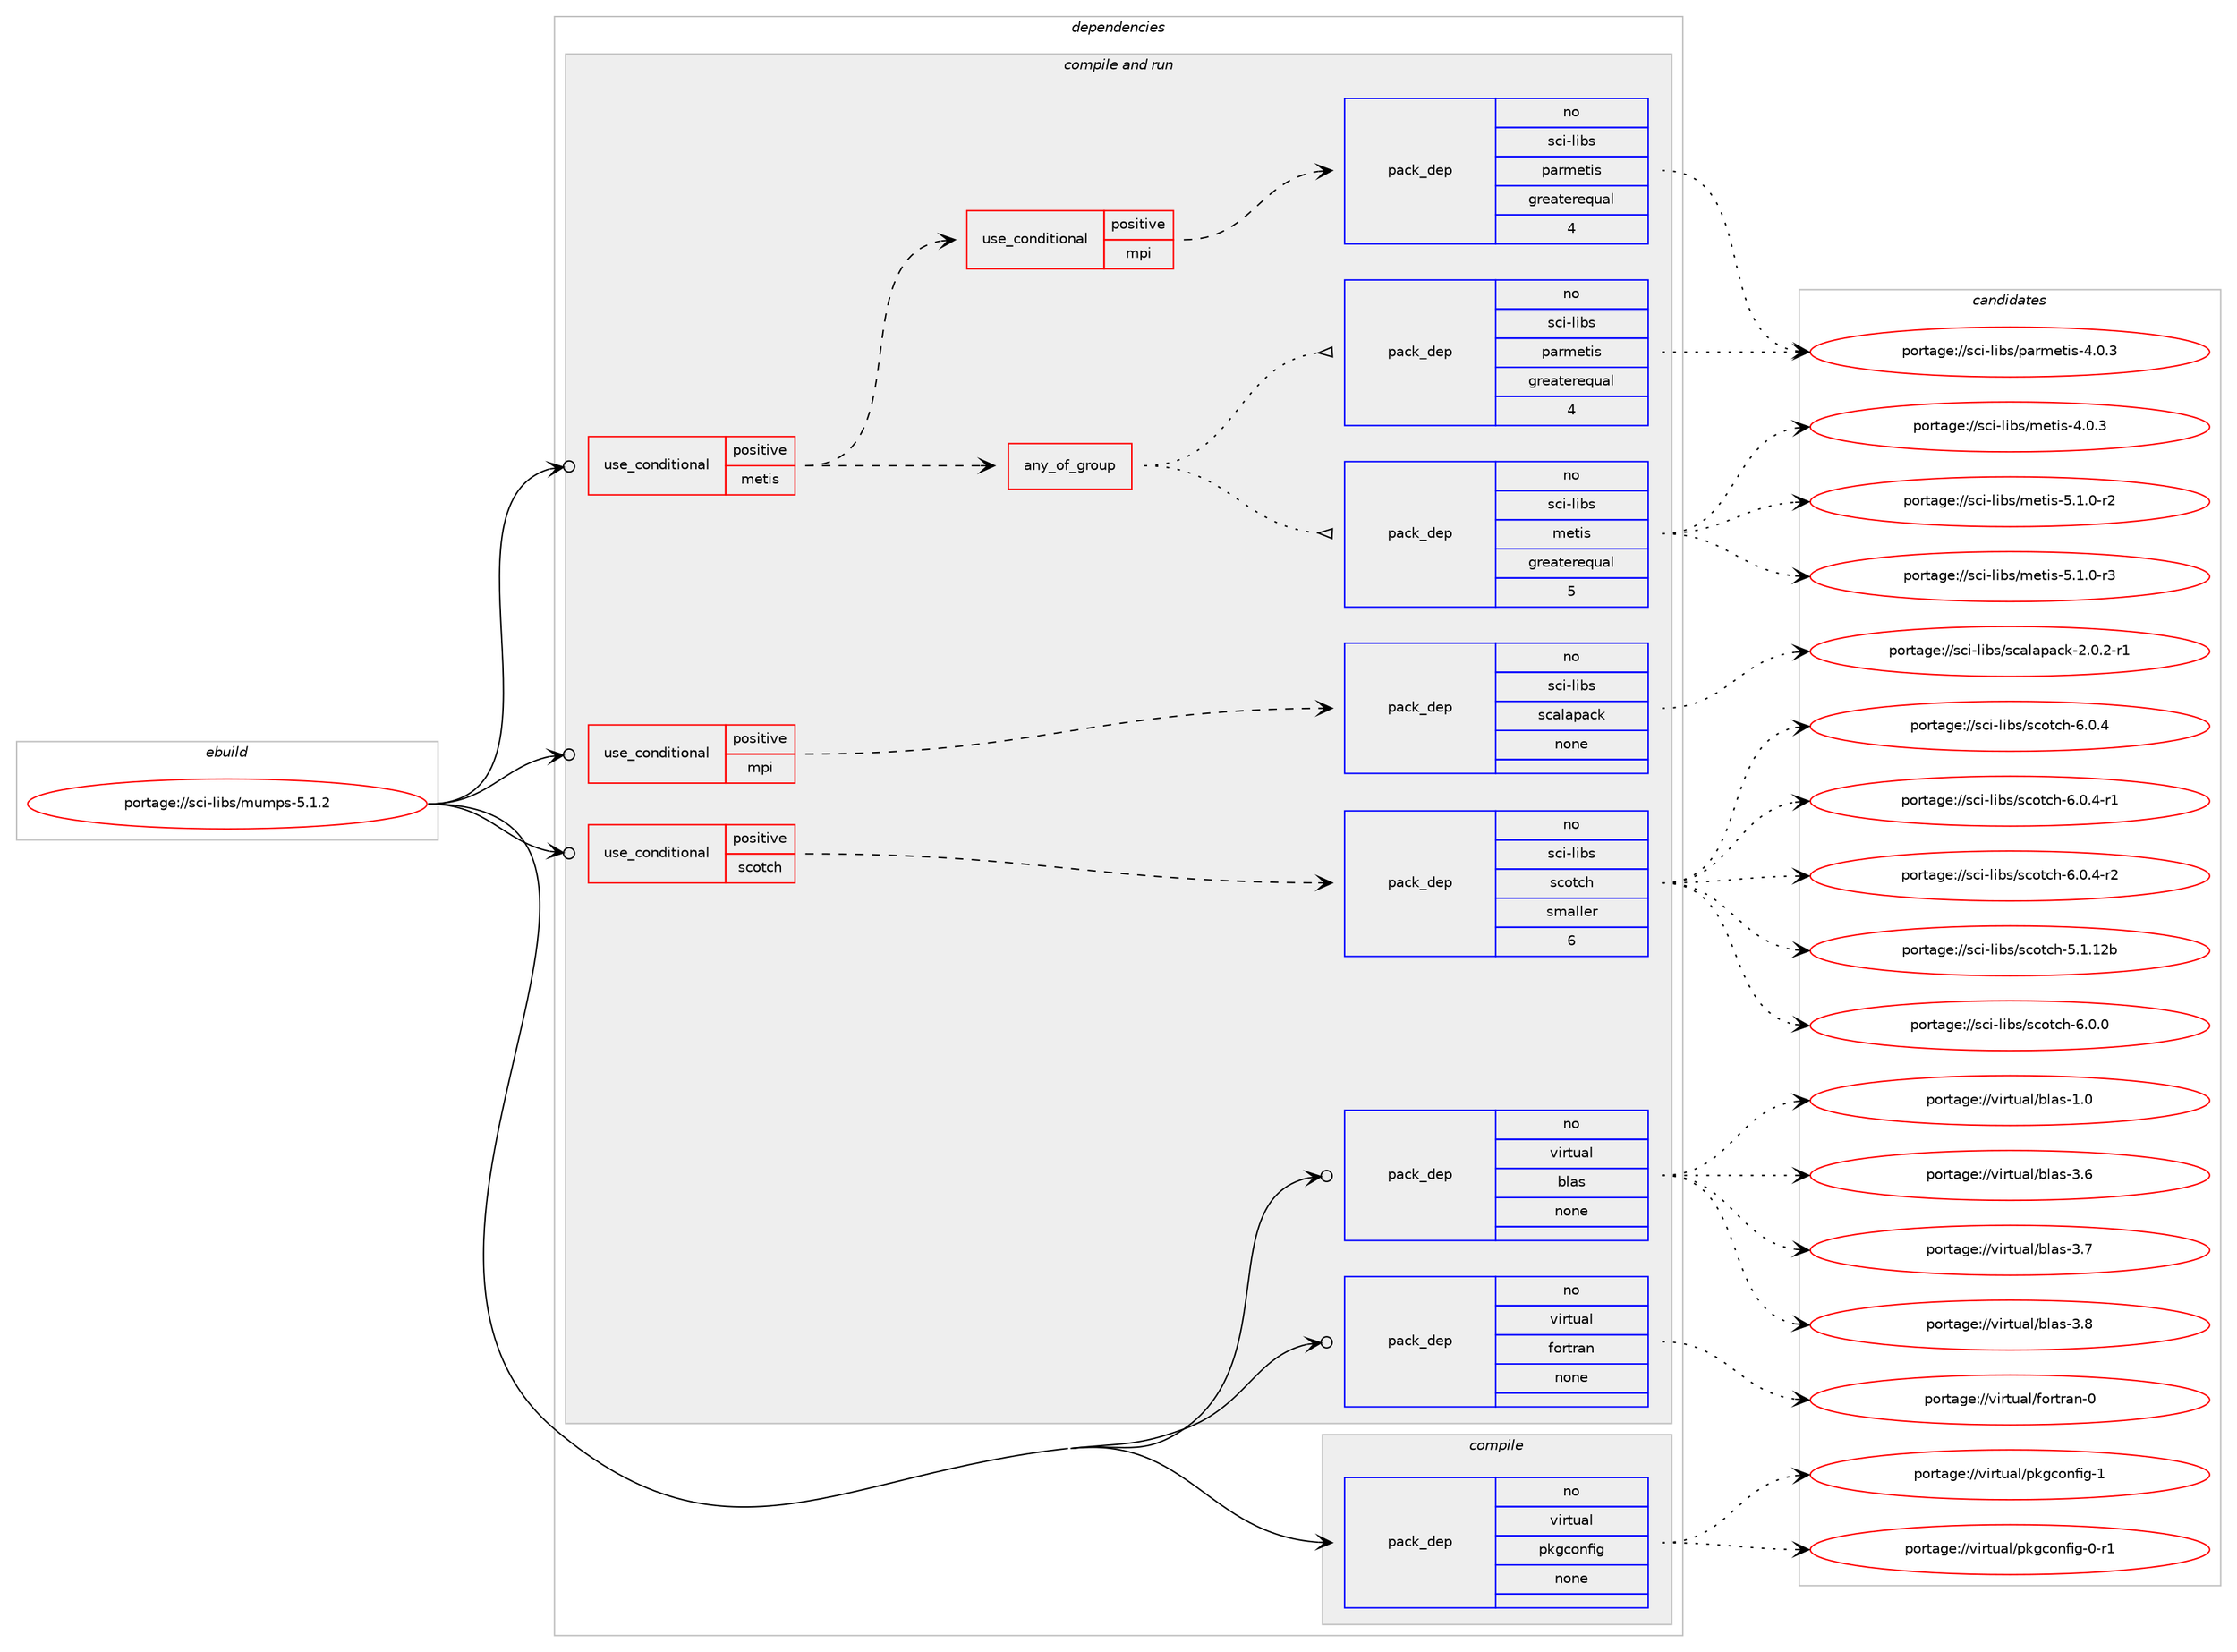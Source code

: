 digraph prolog {

# *************
# Graph options
# *************

newrank=true;
concentrate=true;
compound=true;
graph [rankdir=LR,fontname=Helvetica,fontsize=10,ranksep=1.5];#, ranksep=2.5, nodesep=0.2];
edge  [arrowhead=vee];
node  [fontname=Helvetica,fontsize=10];

# **********
# The ebuild
# **********

subgraph cluster_leftcol {
color=gray;
rank=same;
label=<<i>ebuild</i>>;
id [label="portage://sci-libs/mumps-5.1.2", color=red, width=4, href="../sci-libs/mumps-5.1.2.svg"];
}

# ****************
# The dependencies
# ****************

subgraph cluster_midcol {
color=gray;
label=<<i>dependencies</i>>;
subgraph cluster_compile {
fillcolor="#eeeeee";
style=filled;
label=<<i>compile</i>>;
subgraph pack287936 {
dependency391563 [label=<<TABLE BORDER="0" CELLBORDER="1" CELLSPACING="0" CELLPADDING="4" WIDTH="220"><TR><TD ROWSPAN="6" CELLPADDING="30">pack_dep</TD></TR><TR><TD WIDTH="110">no</TD></TR><TR><TD>virtual</TD></TR><TR><TD>pkgconfig</TD></TR><TR><TD>none</TD></TR><TR><TD></TD></TR></TABLE>>, shape=none, color=blue];
}
id:e -> dependency391563:w [weight=20,style="solid",arrowhead="vee"];
}
subgraph cluster_compileandrun {
fillcolor="#eeeeee";
style=filled;
label=<<i>compile and run</i>>;
subgraph cond96965 {
dependency391564 [label=<<TABLE BORDER="0" CELLBORDER="1" CELLSPACING="0" CELLPADDING="4"><TR><TD ROWSPAN="3" CELLPADDING="10">use_conditional</TD></TR><TR><TD>positive</TD></TR><TR><TD>metis</TD></TR></TABLE>>, shape=none, color=red];
subgraph any6458 {
dependency391565 [label=<<TABLE BORDER="0" CELLBORDER="1" CELLSPACING="0" CELLPADDING="4"><TR><TD CELLPADDING="10">any_of_group</TD></TR></TABLE>>, shape=none, color=red];subgraph pack287937 {
dependency391566 [label=<<TABLE BORDER="0" CELLBORDER="1" CELLSPACING="0" CELLPADDING="4" WIDTH="220"><TR><TD ROWSPAN="6" CELLPADDING="30">pack_dep</TD></TR><TR><TD WIDTH="110">no</TD></TR><TR><TD>sci-libs</TD></TR><TR><TD>metis</TD></TR><TR><TD>greaterequal</TD></TR><TR><TD>5</TD></TR></TABLE>>, shape=none, color=blue];
}
dependency391565:e -> dependency391566:w [weight=20,style="dotted",arrowhead="oinv"];
subgraph pack287938 {
dependency391567 [label=<<TABLE BORDER="0" CELLBORDER="1" CELLSPACING="0" CELLPADDING="4" WIDTH="220"><TR><TD ROWSPAN="6" CELLPADDING="30">pack_dep</TD></TR><TR><TD WIDTH="110">no</TD></TR><TR><TD>sci-libs</TD></TR><TR><TD>parmetis</TD></TR><TR><TD>greaterequal</TD></TR><TR><TD>4</TD></TR></TABLE>>, shape=none, color=blue];
}
dependency391565:e -> dependency391567:w [weight=20,style="dotted",arrowhead="oinv"];
}
dependency391564:e -> dependency391565:w [weight=20,style="dashed",arrowhead="vee"];
subgraph cond96966 {
dependency391568 [label=<<TABLE BORDER="0" CELLBORDER="1" CELLSPACING="0" CELLPADDING="4"><TR><TD ROWSPAN="3" CELLPADDING="10">use_conditional</TD></TR><TR><TD>positive</TD></TR><TR><TD>mpi</TD></TR></TABLE>>, shape=none, color=red];
subgraph pack287939 {
dependency391569 [label=<<TABLE BORDER="0" CELLBORDER="1" CELLSPACING="0" CELLPADDING="4" WIDTH="220"><TR><TD ROWSPAN="6" CELLPADDING="30">pack_dep</TD></TR><TR><TD WIDTH="110">no</TD></TR><TR><TD>sci-libs</TD></TR><TR><TD>parmetis</TD></TR><TR><TD>greaterequal</TD></TR><TR><TD>4</TD></TR></TABLE>>, shape=none, color=blue];
}
dependency391568:e -> dependency391569:w [weight=20,style="dashed",arrowhead="vee"];
}
dependency391564:e -> dependency391568:w [weight=20,style="dashed",arrowhead="vee"];
}
id:e -> dependency391564:w [weight=20,style="solid",arrowhead="odotvee"];
subgraph cond96967 {
dependency391570 [label=<<TABLE BORDER="0" CELLBORDER="1" CELLSPACING="0" CELLPADDING="4"><TR><TD ROWSPAN="3" CELLPADDING="10">use_conditional</TD></TR><TR><TD>positive</TD></TR><TR><TD>mpi</TD></TR></TABLE>>, shape=none, color=red];
subgraph pack287940 {
dependency391571 [label=<<TABLE BORDER="0" CELLBORDER="1" CELLSPACING="0" CELLPADDING="4" WIDTH="220"><TR><TD ROWSPAN="6" CELLPADDING="30">pack_dep</TD></TR><TR><TD WIDTH="110">no</TD></TR><TR><TD>sci-libs</TD></TR><TR><TD>scalapack</TD></TR><TR><TD>none</TD></TR><TR><TD></TD></TR></TABLE>>, shape=none, color=blue];
}
dependency391570:e -> dependency391571:w [weight=20,style="dashed",arrowhead="vee"];
}
id:e -> dependency391570:w [weight=20,style="solid",arrowhead="odotvee"];
subgraph cond96968 {
dependency391572 [label=<<TABLE BORDER="0" CELLBORDER="1" CELLSPACING="0" CELLPADDING="4"><TR><TD ROWSPAN="3" CELLPADDING="10">use_conditional</TD></TR><TR><TD>positive</TD></TR><TR><TD>scotch</TD></TR></TABLE>>, shape=none, color=red];
subgraph pack287941 {
dependency391573 [label=<<TABLE BORDER="0" CELLBORDER="1" CELLSPACING="0" CELLPADDING="4" WIDTH="220"><TR><TD ROWSPAN="6" CELLPADDING="30">pack_dep</TD></TR><TR><TD WIDTH="110">no</TD></TR><TR><TD>sci-libs</TD></TR><TR><TD>scotch</TD></TR><TR><TD>smaller</TD></TR><TR><TD>6</TD></TR></TABLE>>, shape=none, color=blue];
}
dependency391572:e -> dependency391573:w [weight=20,style="dashed",arrowhead="vee"];
}
id:e -> dependency391572:w [weight=20,style="solid",arrowhead="odotvee"];
subgraph pack287942 {
dependency391574 [label=<<TABLE BORDER="0" CELLBORDER="1" CELLSPACING="0" CELLPADDING="4" WIDTH="220"><TR><TD ROWSPAN="6" CELLPADDING="30">pack_dep</TD></TR><TR><TD WIDTH="110">no</TD></TR><TR><TD>virtual</TD></TR><TR><TD>blas</TD></TR><TR><TD>none</TD></TR><TR><TD></TD></TR></TABLE>>, shape=none, color=blue];
}
id:e -> dependency391574:w [weight=20,style="solid",arrowhead="odotvee"];
subgraph pack287943 {
dependency391575 [label=<<TABLE BORDER="0" CELLBORDER="1" CELLSPACING="0" CELLPADDING="4" WIDTH="220"><TR><TD ROWSPAN="6" CELLPADDING="30">pack_dep</TD></TR><TR><TD WIDTH="110">no</TD></TR><TR><TD>virtual</TD></TR><TR><TD>fortran</TD></TR><TR><TD>none</TD></TR><TR><TD></TD></TR></TABLE>>, shape=none, color=blue];
}
id:e -> dependency391575:w [weight=20,style="solid",arrowhead="odotvee"];
}
subgraph cluster_run {
fillcolor="#eeeeee";
style=filled;
label=<<i>run</i>>;
}
}

# **************
# The candidates
# **************

subgraph cluster_choices {
rank=same;
color=gray;
label=<<i>candidates</i>>;

subgraph choice287936 {
color=black;
nodesep=1;
choiceportage11810511411611797108471121071039911111010210510345484511449 [label="portage://virtual/pkgconfig-0-r1", color=red, width=4,href="../virtual/pkgconfig-0-r1.svg"];
choiceportage1181051141161179710847112107103991111101021051034549 [label="portage://virtual/pkgconfig-1", color=red, width=4,href="../virtual/pkgconfig-1.svg"];
dependency391563:e -> choiceportage11810511411611797108471121071039911111010210510345484511449:w [style=dotted,weight="100"];
dependency391563:e -> choiceportage1181051141161179710847112107103991111101021051034549:w [style=dotted,weight="100"];
}
subgraph choice287937 {
color=black;
nodesep=1;
choiceportage11599105451081059811547109101116105115455246484651 [label="portage://sci-libs/metis-4.0.3", color=red, width=4,href="../sci-libs/metis-4.0.3.svg"];
choiceportage115991054510810598115471091011161051154553464946484511450 [label="portage://sci-libs/metis-5.1.0-r2", color=red, width=4,href="../sci-libs/metis-5.1.0-r2.svg"];
choiceportage115991054510810598115471091011161051154553464946484511451 [label="portage://sci-libs/metis-5.1.0-r3", color=red, width=4,href="../sci-libs/metis-5.1.0-r3.svg"];
dependency391566:e -> choiceportage11599105451081059811547109101116105115455246484651:w [style=dotted,weight="100"];
dependency391566:e -> choiceportage115991054510810598115471091011161051154553464946484511450:w [style=dotted,weight="100"];
dependency391566:e -> choiceportage115991054510810598115471091011161051154553464946484511451:w [style=dotted,weight="100"];
}
subgraph choice287938 {
color=black;
nodesep=1;
choiceportage1159910545108105981154711297114109101116105115455246484651 [label="portage://sci-libs/parmetis-4.0.3", color=red, width=4,href="../sci-libs/parmetis-4.0.3.svg"];
dependency391567:e -> choiceportage1159910545108105981154711297114109101116105115455246484651:w [style=dotted,weight="100"];
}
subgraph choice287939 {
color=black;
nodesep=1;
choiceportage1159910545108105981154711297114109101116105115455246484651 [label="portage://sci-libs/parmetis-4.0.3", color=red, width=4,href="../sci-libs/parmetis-4.0.3.svg"];
dependency391569:e -> choiceportage1159910545108105981154711297114109101116105115455246484651:w [style=dotted,weight="100"];
}
subgraph choice287940 {
color=black;
nodesep=1;
choiceportage1159910545108105981154711599971089711297991074550464846504511449 [label="portage://sci-libs/scalapack-2.0.2-r1", color=red, width=4,href="../sci-libs/scalapack-2.0.2-r1.svg"];
dependency391571:e -> choiceportage1159910545108105981154711599971089711297991074550464846504511449:w [style=dotted,weight="100"];
}
subgraph choice287941 {
color=black;
nodesep=1;
choiceportage1159910545108105981154711599111116991044553464946495098 [label="portage://sci-libs/scotch-5.1.12b", color=red, width=4,href="../sci-libs/scotch-5.1.12b.svg"];
choiceportage115991054510810598115471159911111699104455446484648 [label="portage://sci-libs/scotch-6.0.0", color=red, width=4,href="../sci-libs/scotch-6.0.0.svg"];
choiceportage115991054510810598115471159911111699104455446484652 [label="portage://sci-libs/scotch-6.0.4", color=red, width=4,href="../sci-libs/scotch-6.0.4.svg"];
choiceportage1159910545108105981154711599111116991044554464846524511449 [label="portage://sci-libs/scotch-6.0.4-r1", color=red, width=4,href="../sci-libs/scotch-6.0.4-r1.svg"];
choiceportage1159910545108105981154711599111116991044554464846524511450 [label="portage://sci-libs/scotch-6.0.4-r2", color=red, width=4,href="../sci-libs/scotch-6.0.4-r2.svg"];
dependency391573:e -> choiceportage1159910545108105981154711599111116991044553464946495098:w [style=dotted,weight="100"];
dependency391573:e -> choiceportage115991054510810598115471159911111699104455446484648:w [style=dotted,weight="100"];
dependency391573:e -> choiceportage115991054510810598115471159911111699104455446484652:w [style=dotted,weight="100"];
dependency391573:e -> choiceportage1159910545108105981154711599111116991044554464846524511449:w [style=dotted,weight="100"];
dependency391573:e -> choiceportage1159910545108105981154711599111116991044554464846524511450:w [style=dotted,weight="100"];
}
subgraph choice287942 {
color=black;
nodesep=1;
choiceportage1181051141161179710847981089711545494648 [label="portage://virtual/blas-1.0", color=red, width=4,href="../virtual/blas-1.0.svg"];
choiceportage1181051141161179710847981089711545514654 [label="portage://virtual/blas-3.6", color=red, width=4,href="../virtual/blas-3.6.svg"];
choiceportage1181051141161179710847981089711545514655 [label="portage://virtual/blas-3.7", color=red, width=4,href="../virtual/blas-3.7.svg"];
choiceportage1181051141161179710847981089711545514656 [label="portage://virtual/blas-3.8", color=red, width=4,href="../virtual/blas-3.8.svg"];
dependency391574:e -> choiceportage1181051141161179710847981089711545494648:w [style=dotted,weight="100"];
dependency391574:e -> choiceportage1181051141161179710847981089711545514654:w [style=dotted,weight="100"];
dependency391574:e -> choiceportage1181051141161179710847981089711545514655:w [style=dotted,weight="100"];
dependency391574:e -> choiceportage1181051141161179710847981089711545514656:w [style=dotted,weight="100"];
}
subgraph choice287943 {
color=black;
nodesep=1;
choiceportage1181051141161179710847102111114116114971104548 [label="portage://virtual/fortran-0", color=red, width=4,href="../virtual/fortran-0.svg"];
dependency391575:e -> choiceportage1181051141161179710847102111114116114971104548:w [style=dotted,weight="100"];
}
}

}
